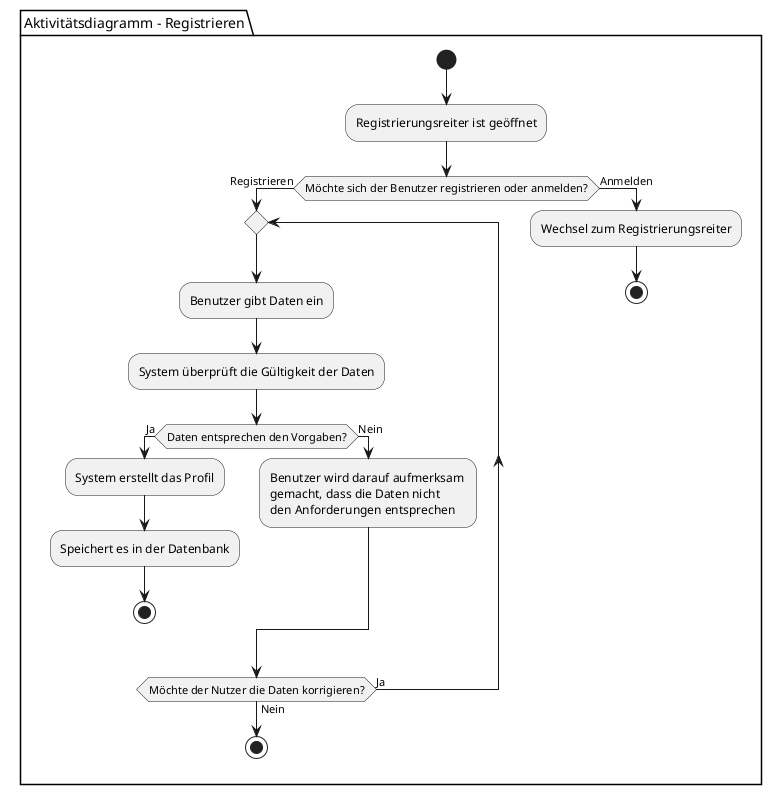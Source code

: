 @startuml AD_Registrieren
package "Aktivitätsdiagramm - Registrieren" {
start
:Registrierungsreiter ist geöffnet;
  if (Möchte sich der Benutzer registrieren oder anmelden?) then (Registrieren)
  repeat
    :Benutzer gibt Daten ein;
    :System überprüft die Gültigkeit der Daten;
    if (Daten entsprechen den Vorgaben?) then (Ja)
      :System erstellt das Profil;
      :Speichert es in der Datenbank;
      stop
    else (Nein)
      :Benutzer wird darauf aufmerksam \ngemacht, dass die Daten nicht \nden Anforderungen entsprechen;
    endif
    repeat while (Möchte der Nutzer die Daten korrigieren?) is (Ja) not (Nein)
        stop
  else (Anmelden)
    :Wechsel zum Registrierungsreiter;
    stop
  endif
}
@enduml
